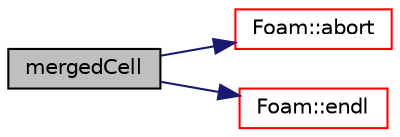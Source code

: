 digraph "mergedCell"
{
  bgcolor="transparent";
  edge [fontname="Helvetica",fontsize="10",labelfontname="Helvetica",labelfontsize="10"];
  node [fontname="Helvetica",fontsize="10",shape=record];
  rankdir="LR";
  Node11818 [label="mergedCell",height=0.2,width=0.4,color="black", fillcolor="grey75", style="filled", fontcolor="black"];
  Node11818 -> Node11819 [color="midnightblue",fontsize="10",style="solid",fontname="Helvetica"];
  Node11819 [label="Foam::abort",height=0.2,width=0.4,color="red",URL="$a21851.html#a447107a607d03e417307c203fa5fb44b"];
  Node11818 -> Node11826 [color="midnightblue",fontsize="10",style="solid",fontname="Helvetica"];
  Node11826 [label="Foam::endl",height=0.2,width=0.4,color="red",URL="$a21851.html#a2db8fe02a0d3909e9351bb4275b23ce4",tooltip="Add newline and flush stream. "];
}
